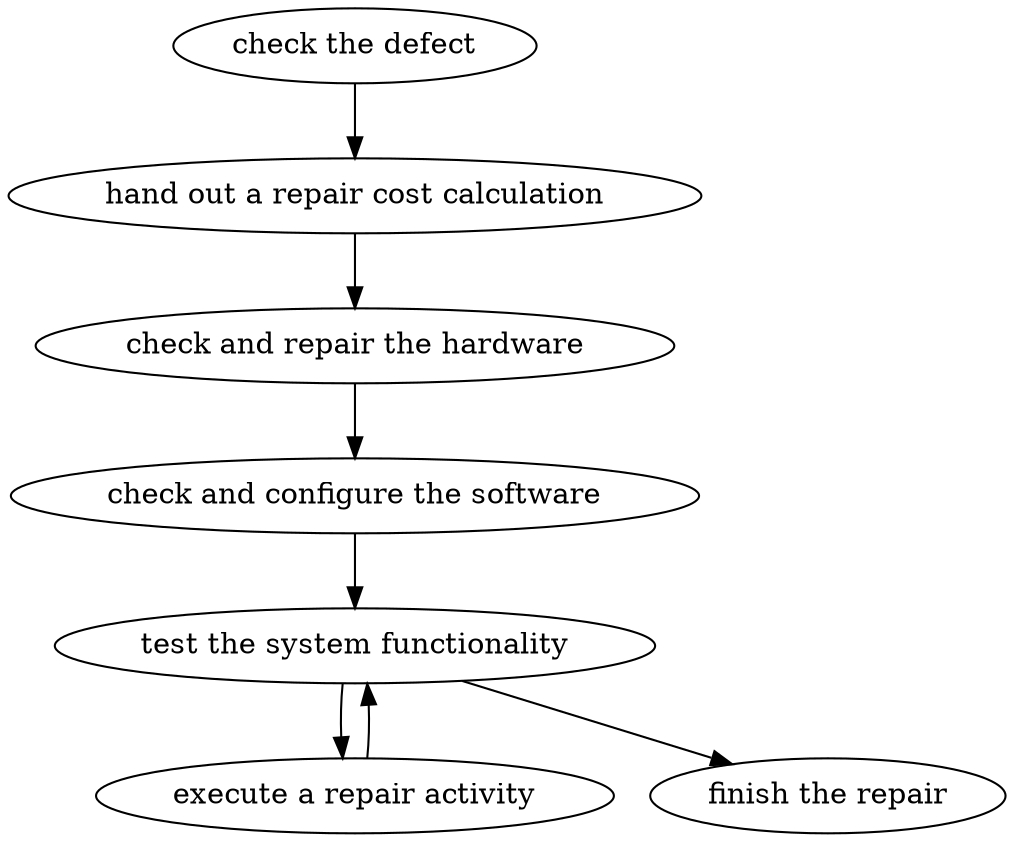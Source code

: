 strict digraph "doc-1.2" {
	graph [name="doc-1.2"];
	"check the defect"	[attrs="{'type': 'Activity', 'label': 'check the defect'}"];
	"hand out a repair cost calculation"	[attrs="{'type': 'Activity', 'label': 'hand out a repair cost calculation'}"];
	"check the defect" -> "hand out a repair cost calculation"	[attrs="{'type': 'flow', 'label': 'flow'}"];
	"check and repair the hardware"	[attrs="{'type': 'Activity', 'label': 'check and repair the hardware'}"];
	"hand out a repair cost calculation" -> "check and repair the hardware"	[attrs="{'type': 'flow', 'label': 'flow'}"];
	"check and configure the software"	[attrs="{'type': 'Activity', 'label': 'check and configure the software'}"];
	"check and repair the hardware" -> "check and configure the software"	[attrs="{'type': 'flow', 'label': 'flow'}"];
	"test the system functionality"	[attrs="{'type': 'Activity', 'label': 'test the system functionality'}"];
	"check and configure the software" -> "test the system functionality"	[attrs="{'type': 'flow', 'label': 'flow'}"];
	"execute a repair activity"	[attrs="{'type': 'Activity', 'label': 'execute a repair activity'}"];
	"test the system functionality" -> "execute a repair activity"	[attrs="{'type': 'flow', 'label': 'flow'}"];
	"finish the repair"	[attrs="{'type': 'Activity', 'label': 'finish the repair'}"];
	"test the system functionality" -> "finish the repair"	[attrs="{'type': 'flow', 'label': 'flow'}"];
	"execute a repair activity" -> "test the system functionality"	[attrs="{'type': 'flow', 'label': 'flow'}"];
}
